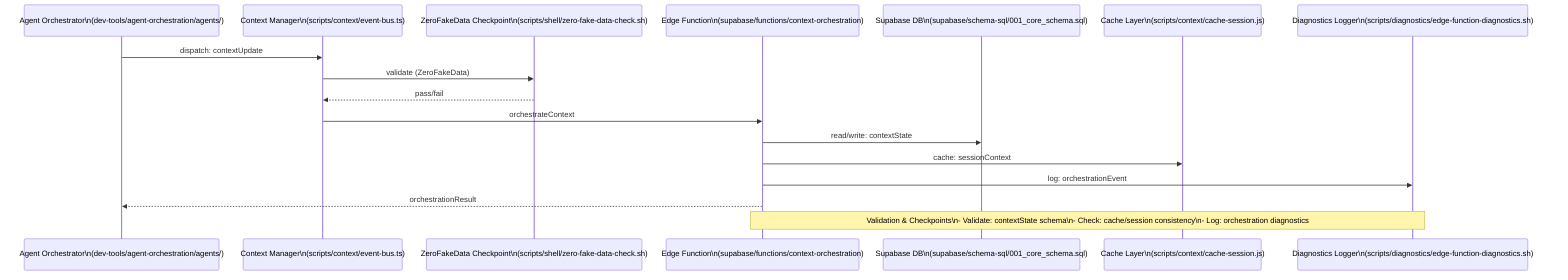 ---
id: context-orchestration
intent: Context Orchestration Sequence (modular, agentic, with stable node IDs)
context: |
  Sequence diagram showing context update flow: agent triggers, validation, orchestration, and checkpointing. Uses shared snippet blocks for node consistency.
---
sequenceDiagram
    participant AGENT as Agent Orchestrator\n(dev-tools/agent-orchestration/agents/)
    participant CMGR as Context Manager\n(scripts/context/event-bus.ts)
    participant ZFD as ZeroFakeData Checkpoint\n(scripts/shell/zero-fake-data-check.sh)
    participant FN as Edge Function\n(supabase/functions/context-orchestration)
    participant DB as Supabase DB\n(supabase/schema-sql/001_core_schema.sql)
    participant CACHE as Cache Layer\n(scripts/context/cache-session.js)
    participant LOG as Diagnostics Logger\n(scripts/diagnostics/edge-function-diagnostics.sh)

    AGENT->>CMGR: dispatch: contextUpdate
    CMGR->>ZFD: validate (ZeroFakeData)
    ZFD-->>CMGR: pass/fail
    CMGR->>FN: orchestrateContext
    FN->>DB: read/write: contextState
    FN->>CACHE: cache: sessionContext
    FN->>LOG: log: orchestrationEvent
    FN-->>AGENT: orchestrationResult

    %% Validation checkpoint
    Note over FN,LOG: Validation & Checkpoints\n- Validate: contextState schema\n- Check: cache/session consistency\n- Log: orchestration diagnostics